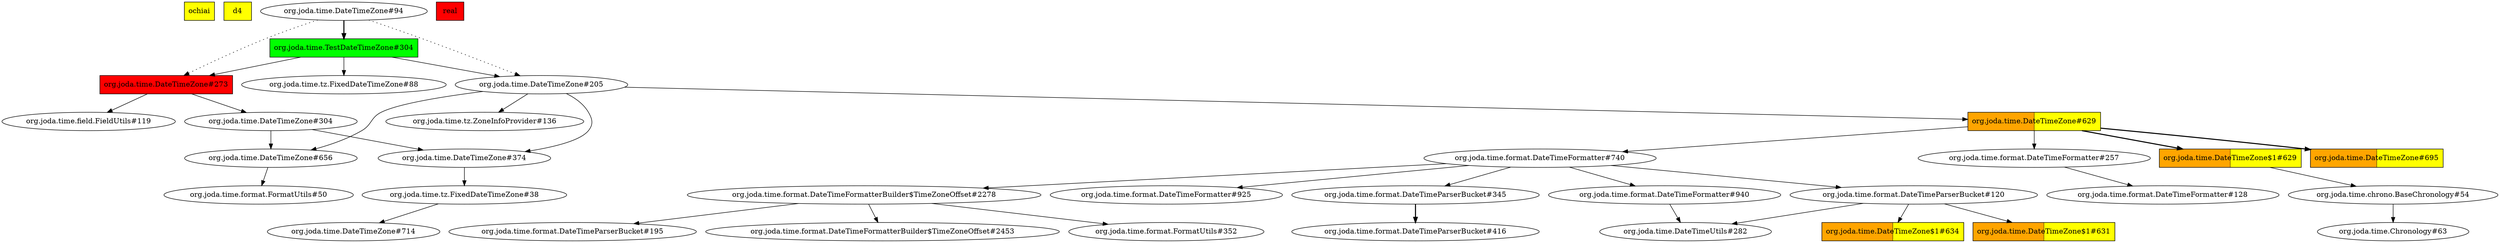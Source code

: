 digraph enhanced {
	"ochiai" [style=striped shape=box fillcolor="yellow"];
	"d4" [style=striped shape=box fillcolor="yellow"];
	"org.joda.time.TestDateTimeZone#304" [style=striped shape=box fillcolor="green"];
	"org.joda.time.DateTimeZone$1#629" [style=striped shape=box fillcolor="orange:yellow"];
	"org.joda.time.DateTimeZone$1#634" [style=striped shape=box fillcolor="orange:yellow"];
	"org.joda.time.DateTimeZone$1#631" [style=striped shape=box fillcolor="orange:yellow"];
	"org.joda.time.DateTimeZone#273" [style=striped shape=box fillcolor="red"];
	"org.joda.time.DateTimeZone#629" [style=striped shape=box fillcolor="orange:yellow"];
	"real" [style=striped shape=box fillcolor="red"];
	"org.joda.time.DateTimeZone#695" [style=striped shape=box fillcolor="orange:yellow"];
	"org.joda.time.DateTimeZone#629" -> "org.joda.time.DateTimeZone$1#629" [style=bold];
	"org.joda.time.TestDateTimeZone#304" -> "org.joda.time.tz.FixedDateTimeZone#88";
	"org.joda.time.format.DateTimeFormatterBuilder$TimeZoneOffset#2278" -> "org.joda.time.format.FormatUtils#352";
	"org.joda.time.format.DateTimeFormatterBuilder$TimeZoneOffset#2278" -> "org.joda.time.format.DateTimeParserBucket#195";
	"org.joda.time.DateTimeZone#273" -> "org.joda.time.DateTimeZone#304";
	"org.joda.time.TestDateTimeZone#304" -> "org.joda.time.DateTimeZone#205";
	"org.joda.time.DateTimeZone#94" -> "org.joda.time.DateTimeZone#205" [style=dotted];
	"org.joda.time.DateTimeZone#94" -> "org.joda.time.TestDateTimeZone#304" [style=bold];
	"org.joda.time.format.DateTimeFormatter#740" -> "org.joda.time.format.DateTimeFormatterBuilder$TimeZoneOffset#2278";
	"org.joda.time.format.DateTimeParserBucket#345" -> "org.joda.time.format.DateTimeParserBucket#416" [style=bold];
	"org.joda.time.DateTimeZone$1#629" -> "org.joda.time.chrono.BaseChronology#54";
	"org.joda.time.format.DateTimeFormatterBuilder$TimeZoneOffset#2278" -> "org.joda.time.format.DateTimeFormatterBuilder$TimeZoneOffset#2453";
	"org.joda.time.DateTimeZone#629" -> "org.joda.time.format.DateTimeFormatter#257";
	"org.joda.time.format.DateTimeFormatter#740" -> "org.joda.time.format.DateTimeParserBucket#120";
	"org.joda.time.format.DateTimeParserBucket#120" -> "org.joda.time.DateTimeUtils#282";
	"org.joda.time.format.DateTimeFormatter#940" -> "org.joda.time.DateTimeUtils#282";
	"org.joda.time.format.DateTimeFormatter#740" -> "org.joda.time.format.DateTimeFormatter#925";
	"org.joda.time.format.DateTimeFormatter#740" -> "org.joda.time.format.DateTimeParserBucket#345";
	"org.joda.time.DateTimeZone#273" -> "org.joda.time.field.FieldUtils#119";
	"org.joda.time.format.DateTimeParserBucket#120" -> "org.joda.time.DateTimeZone$1#634";
	"org.joda.time.format.DateTimeParserBucket#120" -> "org.joda.time.DateTimeZone$1#631";
	"org.joda.time.chrono.BaseChronology#54" -> "org.joda.time.Chronology#63";
	"org.joda.time.DateTimeZone#205" -> "org.joda.time.DateTimeZone#629";
	"org.joda.time.DateTimeZone#374" -> "org.joda.time.tz.FixedDateTimeZone#38";
	"org.joda.time.DateTimeZone#205" -> "org.joda.time.DateTimeZone#656";
	"org.joda.time.DateTimeZone#304" -> "org.joda.time.DateTimeZone#656";
	"org.joda.time.DateTimeZone#629" -> "org.joda.time.format.DateTimeFormatter#740";
	"org.joda.time.DateTimeZone#656" -> "org.joda.time.format.FormatUtils#50";
	"org.joda.time.tz.FixedDateTimeZone#38" -> "org.joda.time.DateTimeZone#714";
	"org.joda.time.DateTimeZone#205" -> "org.joda.time.tz.ZoneInfoProvider#136";
	"org.joda.time.DateTimeZone#205" -> "org.joda.time.DateTimeZone#374";
	"org.joda.time.DateTimeZone#304" -> "org.joda.time.DateTimeZone#374";
	"org.joda.time.TestDateTimeZone#304" -> "org.joda.time.DateTimeZone#273";
	"org.joda.time.DateTimeZone#94" -> "org.joda.time.DateTimeZone#273" [style=dotted];
	"org.joda.time.format.DateTimeFormatter#257" -> "org.joda.time.format.DateTimeFormatter#128";
	"org.joda.time.DateTimeZone#629" -> "org.joda.time.DateTimeZone#695" [style=bold];
	"org.joda.time.format.DateTimeFormatter#740" -> "org.joda.time.format.DateTimeFormatter#940";
}

